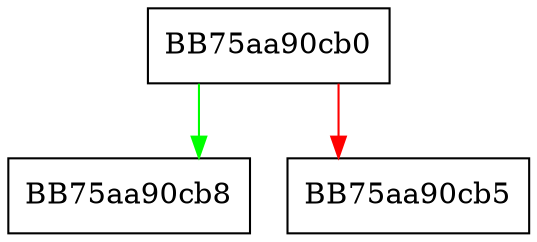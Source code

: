 digraph DisableTrustedImage {
  node [shape="box"];
  graph [splines=ortho];
  BB75aa90cb0 -> BB75aa90cb8 [color="green"];
  BB75aa90cb0 -> BB75aa90cb5 [color="red"];
}
